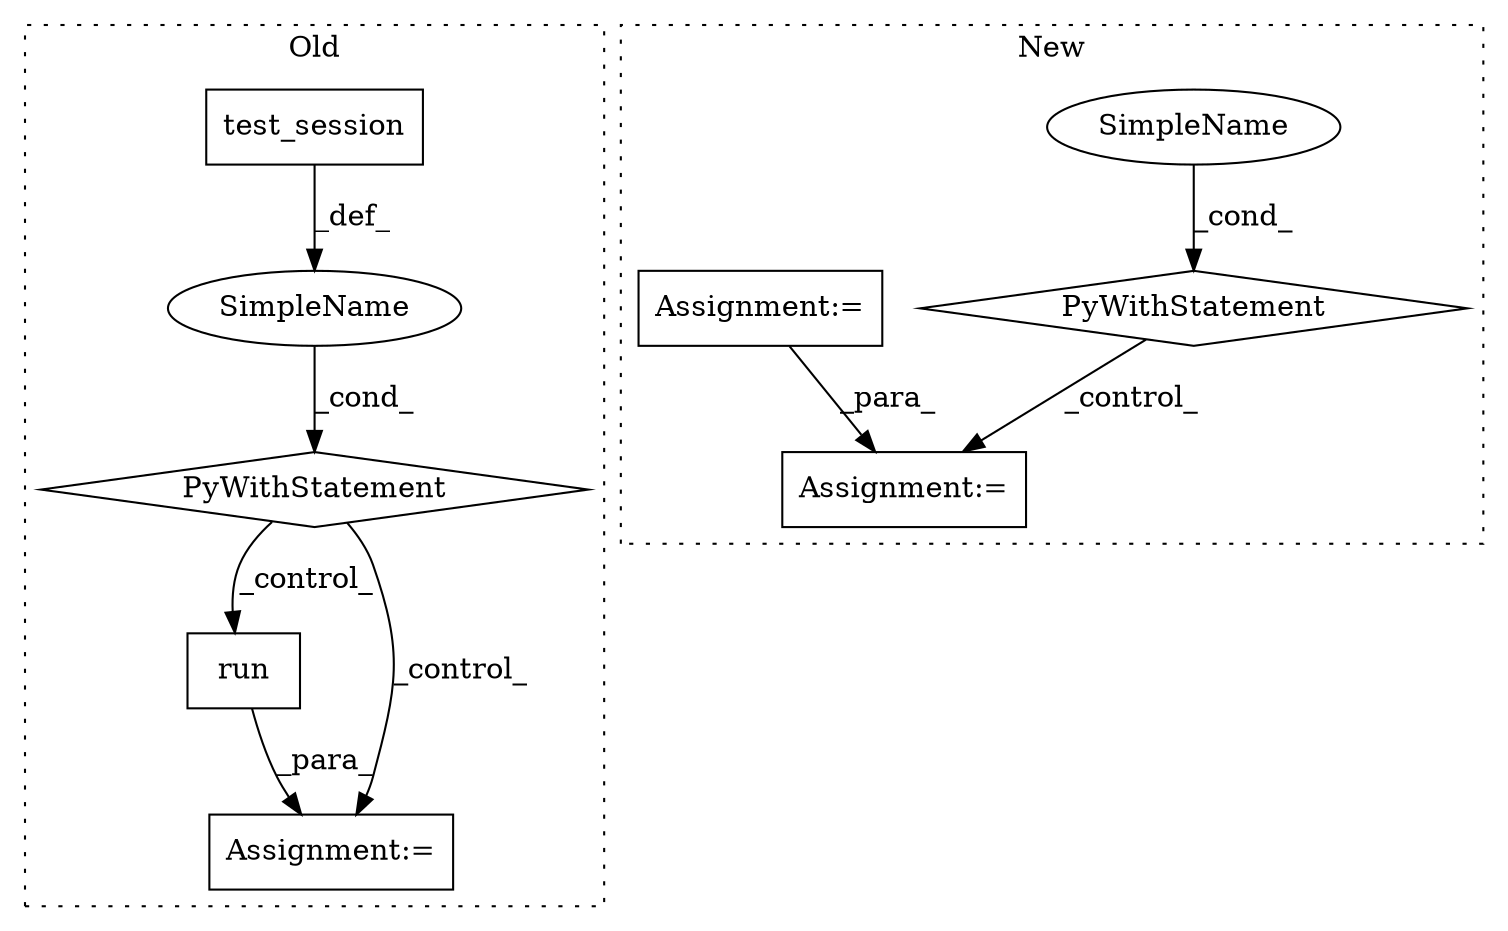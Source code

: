 digraph G {
subgraph cluster0 {
1 [label="run" a="32" s="5127,5146" l="4,1" shape="box"];
5 [label="Assignment:=" a="7" s="5121" l="1" shape="box"];
6 [label="SimpleName" a="42" s="" l="" shape="ellipse"];
7 [label="PyWithStatement" a="104" s="5027,5056" l="10,2" shape="diamond"];
8 [label="test_session" a="32" s="5042" l="14" shape="box"];
label = "Old";
style="dotted";
}
subgraph cluster1 {
2 [label="PyWithStatement" a="104" s="6562,6599" l="10,2" shape="diamond"];
3 [label="Assignment:=" a="7" s="6670" l="1" shape="box"];
4 [label="SimpleName" a="42" s="" l="" shape="ellipse"];
9 [label="Assignment:=" a="7" s="4961" l="30" shape="box"];
label = "New";
style="dotted";
}
1 -> 5 [label="_para_"];
2 -> 3 [label="_control_"];
4 -> 2 [label="_cond_"];
6 -> 7 [label="_cond_"];
7 -> 1 [label="_control_"];
7 -> 5 [label="_control_"];
8 -> 6 [label="_def_"];
9 -> 3 [label="_para_"];
}